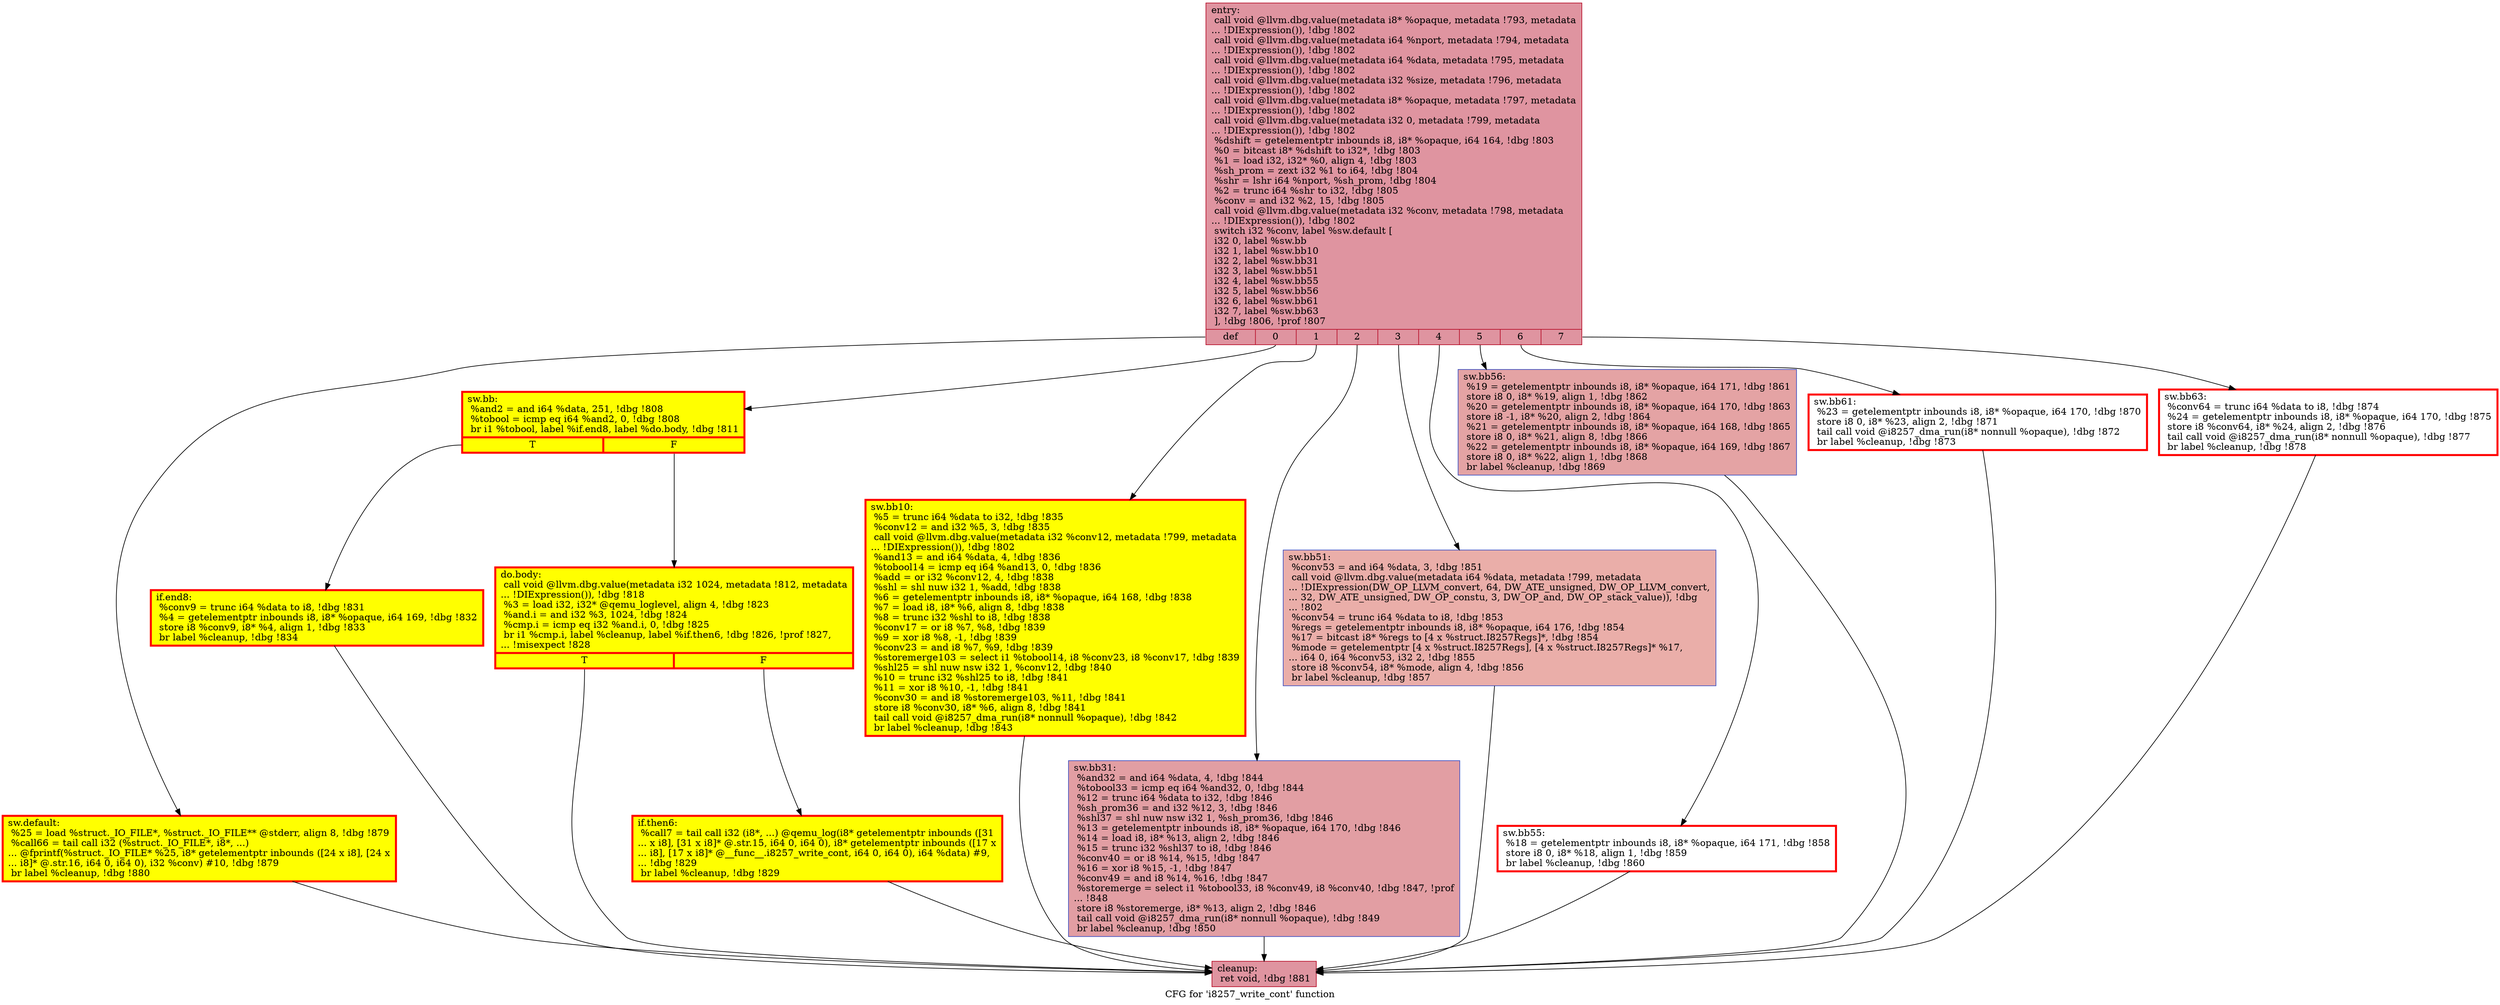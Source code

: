 digraph "CFG for 'i8257_write_cont' function" {
	label="CFG for 'i8257_write_cont' function";

	Node0x563b747d8c70 [shape=record,color="#b70d28ff", style=filled, fillcolor="#b70d2870",label="{entry:\l  call void @llvm.dbg.value(metadata i8* %opaque, metadata !793, metadata\l... !DIExpression()), !dbg !802\l  call void @llvm.dbg.value(metadata i64 %nport, metadata !794, metadata\l... !DIExpression()), !dbg !802\l  call void @llvm.dbg.value(metadata i64 %data, metadata !795, metadata\l... !DIExpression()), !dbg !802\l  call void @llvm.dbg.value(metadata i32 %size, metadata !796, metadata\l... !DIExpression()), !dbg !802\l  call void @llvm.dbg.value(metadata i8* %opaque, metadata !797, metadata\l... !DIExpression()), !dbg !802\l  call void @llvm.dbg.value(metadata i32 0, metadata !799, metadata\l... !DIExpression()), !dbg !802\l  %dshift = getelementptr inbounds i8, i8* %opaque, i64 164, !dbg !803\l  %0 = bitcast i8* %dshift to i32*, !dbg !803\l  %1 = load i32, i32* %0, align 4, !dbg !803\l  %sh_prom = zext i32 %1 to i64, !dbg !804\l  %shr = lshr i64 %nport, %sh_prom, !dbg !804\l  %2 = trunc i64 %shr to i32, !dbg !805\l  %conv = and i32 %2, 15, !dbg !805\l  call void @llvm.dbg.value(metadata i32 %conv, metadata !798, metadata\l... !DIExpression()), !dbg !802\l  switch i32 %conv, label %sw.default [\l    i32 0, label %sw.bb\l    i32 1, label %sw.bb10\l    i32 2, label %sw.bb31\l    i32 3, label %sw.bb51\l    i32 4, label %sw.bb55\l    i32 5, label %sw.bb56\l    i32 6, label %sw.bb61\l    i32 7, label %sw.bb63\l  ], !dbg !806, !prof !807\l|{<s0>def|<s1>0|<s2>1|<s3>2|<s4>3|<s5>4|<s6>5|<s7>6|<s8>7}}"];
	Node0x563b747d8c70:s0 -> Node0x563b747db7a0;
	Node0x563b747d8c70:s1 -> Node0x563b747dbb70;
	Node0x563b747d8c70:s2 -> Node0x563b747dfff0;
	Node0x563b747d8c70:s3 -> Node0x563b747e2800;
	Node0x563b747d8c70:s4 -> Node0x563b747bae20;
	Node0x563b747d8c70:s5 -> Node0x563b747e0c60;
	Node0x563b747d8c70:s6 -> Node0x563b747e1020;
	Node0x563b747d8c70:s7 -> Node0x563b747e84a0;
	Node0x563b747d8c70:s8 -> Node0x563b747e8a30;
	Node0x563b747dbb70 [shape=record,penwidth=3.0, style="filled", color="red", fillcolor="yellow",label="{sw.bb:                                            \l  %and2 = and i64 %data, 251, !dbg !808\l  %tobool = icmp eq i64 %and2, 0, !dbg !808\l  br i1 %tobool, label %if.end8, label %do.body, !dbg !811\l|{<s0>T|<s1>F}}"];
	Node0x563b747dbb70:s0 -> Node0x563b747dbcb0;
	Node0x563b747dbb70:s1 -> Node0x563b747dceb0;
	Node0x563b747dceb0 [shape=record,penwidth=3.0, style="filled", color="red", fillcolor="yellow",label="{do.body:                                          \l  call void @llvm.dbg.value(metadata i32 1024, metadata !812, metadata\l... !DIExpression()), !dbg !818\l  %3 = load i32, i32* @qemu_loglevel, align 4, !dbg !823\l  %and.i = and i32 %3, 1024, !dbg !824\l  %cmp.i = icmp eq i32 %and.i, 0, !dbg !825\l  br i1 %cmp.i, label %cleanup, label %if.then6, !dbg !826, !prof !827,\l... !misexpect !828\l|{<s0>T|<s1>F}}"];
	Node0x563b747dceb0:s0 -> Node0x563b747dfb30;
	Node0x563b747dceb0:s1 -> Node0x563b747dab20;
	Node0x563b747dab20 [shape=record,penwidth=3.0, style="filled", color="red", fillcolor="yellow",label="{if.then6:                                         \l  %call7 = tail call i32 (i8*, ...) @qemu_log(i8* getelementptr inbounds ([31\l... x i8], [31 x i8]* @.str.15, i64 0, i64 0), i8* getelementptr inbounds ([17 x\l... i8], [17 x i8]* @__func__.i8257_write_cont, i64 0, i64 0), i64 %data) #9,\l... !dbg !829\l  br label %cleanup, !dbg !829\l}"];
	Node0x563b747dab20 -> Node0x563b747dfb30;
	Node0x563b747dbcb0 [shape=record,penwidth=3.0, style="filled", color="red", fillcolor="yellow",label="{if.end8:                                          \l  %conv9 = trunc i64 %data to i8, !dbg !831\l  %4 = getelementptr inbounds i8, i8* %opaque, i64 169, !dbg !832\l  store i8 %conv9, i8* %4, align 1, !dbg !833\l  br label %cleanup, !dbg !834\l}"];
	Node0x563b747dbcb0 -> Node0x563b747dfb30;
	Node0x563b747dfff0 [shape=record,penwidth=3.0, style="filled", color="red", fillcolor="yellow",label="{sw.bb10:                                          \l  %5 = trunc i64 %data to i32, !dbg !835\l  %conv12 = and i32 %5, 3, !dbg !835\l  call void @llvm.dbg.value(metadata i32 %conv12, metadata !799, metadata\l... !DIExpression()), !dbg !802\l  %and13 = and i64 %data, 4, !dbg !836\l  %tobool14 = icmp eq i64 %and13, 0, !dbg !836\l  %add = or i32 %conv12, 4, !dbg !838\l  %shl = shl nuw i32 1, %add, !dbg !838\l  %6 = getelementptr inbounds i8, i8* %opaque, i64 168, !dbg !838\l  %7 = load i8, i8* %6, align 8, !dbg !838\l  %8 = trunc i32 %shl to i8, !dbg !838\l  %conv17 = or i8 %7, %8, !dbg !839\l  %9 = xor i8 %8, -1, !dbg !839\l  %conv23 = and i8 %7, %9, !dbg !839\l  %storemerge103 = select i1 %tobool14, i8 %conv23, i8 %conv17, !dbg !839\l  %shl25 = shl nuw nsw i32 1, %conv12, !dbg !840\l  %10 = trunc i32 %shl25 to i8, !dbg !841\l  %11 = xor i8 %10, -1, !dbg !841\l  %conv30 = and i8 %storemerge103, %11, !dbg !841\l  store i8 %conv30, i8* %6, align 8, !dbg !841\l  tail call void @i8257_dma_run(i8* nonnull %opaque), !dbg !842\l  br label %cleanup, !dbg !843\l}"];
	Node0x563b747dfff0 -> Node0x563b747dfb30;
	Node0x563b747e2800 [shape=record,color="#3d50c3ff", style=filled, fillcolor="#be242e70",label="{sw.bb31:                                          \l  %and32 = and i64 %data, 4, !dbg !844\l  %tobool33 = icmp eq i64 %and32, 0, !dbg !844\l  %12 = trunc i64 %data to i32, !dbg !846\l  %sh_prom36 = and i32 %12, 3, !dbg !846\l  %shl37 = shl nuw nsw i32 1, %sh_prom36, !dbg !846\l  %13 = getelementptr inbounds i8, i8* %opaque, i64 170, !dbg !846\l  %14 = load i8, i8* %13, align 2, !dbg !846\l  %15 = trunc i32 %shl37 to i8, !dbg !846\l  %conv40 = or i8 %14, %15, !dbg !847\l  %16 = xor i8 %15, -1, !dbg !847\l  %conv49 = and i8 %14, %16, !dbg !847\l  %storemerge = select i1 %tobool33, i8 %conv49, i8 %conv40, !dbg !847, !prof\l... !848\l  store i8 %storemerge, i8* %13, align 2, !dbg !846\l  tail call void @i8257_dma_run(i8* nonnull %opaque), !dbg !849\l  br label %cleanup, !dbg !850\l}"];
	Node0x563b747e2800 -> Node0x563b747dfb30;
	Node0x563b747bae20 [shape=record,color="#3d50c3ff", style=filled, fillcolor="#d0473d70",label="{sw.bb51:                                          \l  %conv53 = and i64 %data, 3, !dbg !851\l  call void @llvm.dbg.value(metadata i64 %data, metadata !799, metadata\l... !DIExpression(DW_OP_LLVM_convert, 64, DW_ATE_unsigned, DW_OP_LLVM_convert,\l... 32, DW_ATE_unsigned, DW_OP_constu, 3, DW_OP_and, DW_OP_stack_value)), !dbg\l... !802\l  %conv54 = trunc i64 %data to i8, !dbg !853\l  %regs = getelementptr inbounds i8, i8* %opaque, i64 176, !dbg !854\l  %17 = bitcast i8* %regs to [4 x %struct.I8257Regs]*, !dbg !854\l  %mode = getelementptr [4 x %struct.I8257Regs], [4 x %struct.I8257Regs]* %17,\l... i64 0, i64 %conv53, i32 2, !dbg !855\l  store i8 %conv54, i8* %mode, align 4, !dbg !856\l  br label %cleanup, !dbg !857\l}"];
	Node0x563b747bae20 -> Node0x563b747dfb30;
	Node0x563b747e0c60 [shape=record,penwidth=3.0, color="red",label="{sw.bb55:                                          \l  %18 = getelementptr inbounds i8, i8* %opaque, i64 171, !dbg !858\l  store i8 0, i8* %18, align 1, !dbg !859\l  br label %cleanup, !dbg !860\l}"];
	Node0x563b747e0c60 -> Node0x563b747dfb30;
	Node0x563b747e1020 [shape=record,color="#3d50c3ff", style=filled, fillcolor="#c32e3170",label="{sw.bb56:                                          \l  %19 = getelementptr inbounds i8, i8* %opaque, i64 171, !dbg !861\l  store i8 0, i8* %19, align 1, !dbg !862\l  %20 = getelementptr inbounds i8, i8* %opaque, i64 170, !dbg !863\l  store i8 -1, i8* %20, align 2, !dbg !864\l  %21 = getelementptr inbounds i8, i8* %opaque, i64 168, !dbg !865\l  store i8 0, i8* %21, align 8, !dbg !866\l  %22 = getelementptr inbounds i8, i8* %opaque, i64 169, !dbg !867\l  store i8 0, i8* %22, align 1, !dbg !868\l  br label %cleanup, !dbg !869\l}"];
	Node0x563b747e1020 -> Node0x563b747dfb30;
	Node0x563b747e84a0 [shape=record,penwidth=3.0, color="red",label="{sw.bb61:                                          \l  %23 = getelementptr inbounds i8, i8* %opaque, i64 170, !dbg !870\l  store i8 0, i8* %23, align 2, !dbg !871\l  tail call void @i8257_dma_run(i8* nonnull %opaque), !dbg !872\l  br label %cleanup, !dbg !873\l}"];
	Node0x563b747e84a0 -> Node0x563b747dfb30;
	Node0x563b747e8a30 [shape=record,penwidth=3.0, color="red",label="{sw.bb63:                                          \l  %conv64 = trunc i64 %data to i8, !dbg !874\l  %24 = getelementptr inbounds i8, i8* %opaque, i64 170, !dbg !875\l  store i8 %conv64, i8* %24, align 2, !dbg !876\l  tail call void @i8257_dma_run(i8* nonnull %opaque), !dbg !877\l  br label %cleanup, !dbg !878\l}"];
	Node0x563b747e8a30 -> Node0x563b747dfb30;
	Node0x563b747db7a0 [shape=record,penwidth=3.0, style="filled", color="red", fillcolor="yellow",label="{sw.default:                                       \l  %25 = load %struct._IO_FILE*, %struct._IO_FILE** @stderr, align 8, !dbg !879\l  %call66 = tail call i32 (%struct._IO_FILE*, i8*, ...)\l... @fprintf(%struct._IO_FILE* %25, i8* getelementptr inbounds ([24 x i8], [24 x\l... i8]* @.str.16, i64 0, i64 0), i32 %conv) #10, !dbg !879\l  br label %cleanup, !dbg !880\l}"];
	Node0x563b747db7a0 -> Node0x563b747dfb30;
	Node0x563b747dfb30 [shape=record,color="#b70d28ff", style=filled, fillcolor="#b70d2870",label="{cleanup:                                          \l  ret void, !dbg !881\l}"];
}
